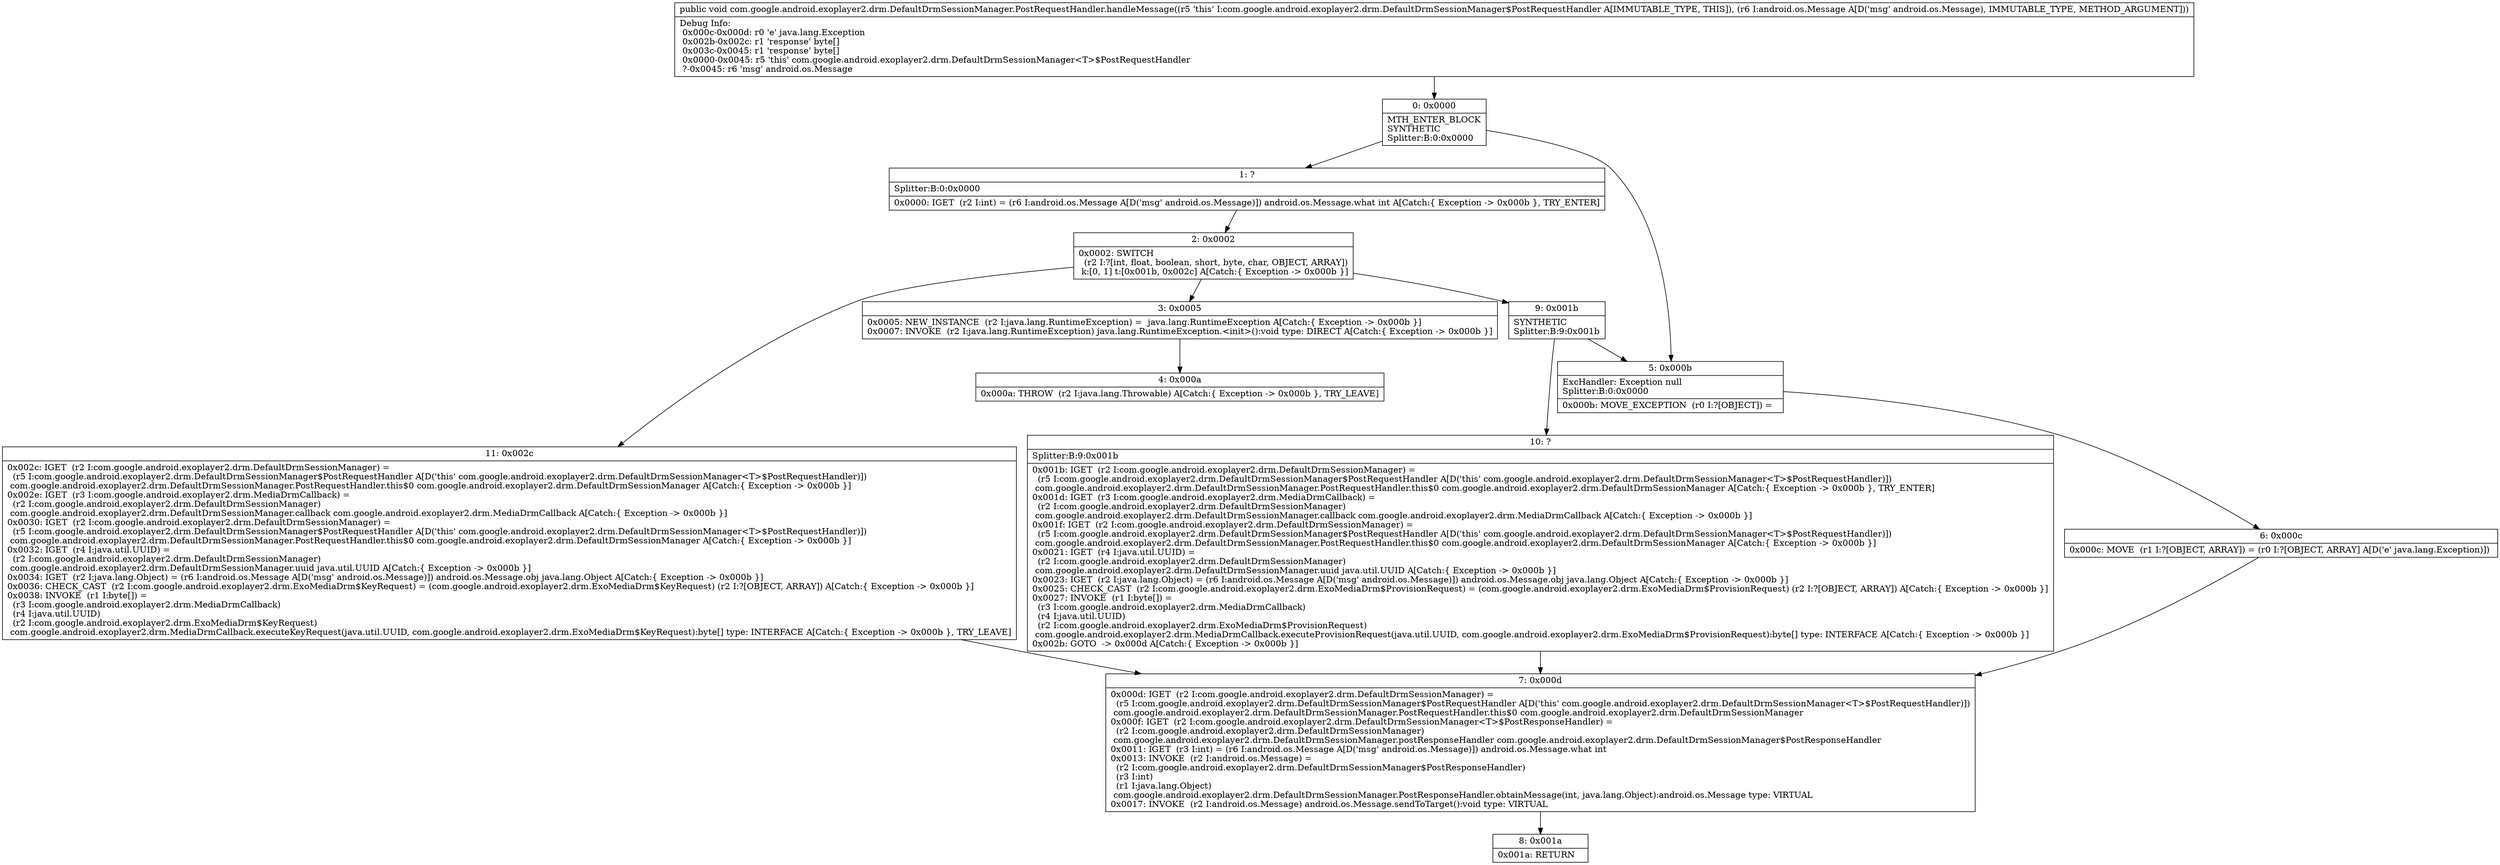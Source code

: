 digraph "CFG forcom.google.android.exoplayer2.drm.DefaultDrmSessionManager.PostRequestHandler.handleMessage(Landroid\/os\/Message;)V" {
Node_0 [shape=record,label="{0\:\ 0x0000|MTH_ENTER_BLOCK\lSYNTHETIC\lSplitter:B:0:0x0000\l}"];
Node_1 [shape=record,label="{1\:\ ?|Splitter:B:0:0x0000\l|0x0000: IGET  (r2 I:int) = (r6 I:android.os.Message A[D('msg' android.os.Message)]) android.os.Message.what int A[Catch:\{ Exception \-\> 0x000b \}, TRY_ENTER]\l}"];
Node_2 [shape=record,label="{2\:\ 0x0002|0x0002: SWITCH  \l  (r2 I:?[int, float, boolean, short, byte, char, OBJECT, ARRAY])\l k:[0, 1] t:[0x001b, 0x002c] A[Catch:\{ Exception \-\> 0x000b \}]\l}"];
Node_3 [shape=record,label="{3\:\ 0x0005|0x0005: NEW_INSTANCE  (r2 I:java.lang.RuntimeException) =  java.lang.RuntimeException A[Catch:\{ Exception \-\> 0x000b \}]\l0x0007: INVOKE  (r2 I:java.lang.RuntimeException) java.lang.RuntimeException.\<init\>():void type: DIRECT A[Catch:\{ Exception \-\> 0x000b \}]\l}"];
Node_4 [shape=record,label="{4\:\ 0x000a|0x000a: THROW  (r2 I:java.lang.Throwable) A[Catch:\{ Exception \-\> 0x000b \}, TRY_LEAVE]\l}"];
Node_5 [shape=record,label="{5\:\ 0x000b|ExcHandler: Exception null\lSplitter:B:0:0x0000\l|0x000b: MOVE_EXCEPTION  (r0 I:?[OBJECT]) =  \l}"];
Node_6 [shape=record,label="{6\:\ 0x000c|0x000c: MOVE  (r1 I:?[OBJECT, ARRAY]) = (r0 I:?[OBJECT, ARRAY] A[D('e' java.lang.Exception)]) \l}"];
Node_7 [shape=record,label="{7\:\ 0x000d|0x000d: IGET  (r2 I:com.google.android.exoplayer2.drm.DefaultDrmSessionManager) = \l  (r5 I:com.google.android.exoplayer2.drm.DefaultDrmSessionManager$PostRequestHandler A[D('this' com.google.android.exoplayer2.drm.DefaultDrmSessionManager\<T\>$PostRequestHandler)])\l com.google.android.exoplayer2.drm.DefaultDrmSessionManager.PostRequestHandler.this$0 com.google.android.exoplayer2.drm.DefaultDrmSessionManager \l0x000f: IGET  (r2 I:com.google.android.exoplayer2.drm.DefaultDrmSessionManager\<T\>$PostResponseHandler) = \l  (r2 I:com.google.android.exoplayer2.drm.DefaultDrmSessionManager)\l com.google.android.exoplayer2.drm.DefaultDrmSessionManager.postResponseHandler com.google.android.exoplayer2.drm.DefaultDrmSessionManager$PostResponseHandler \l0x0011: IGET  (r3 I:int) = (r6 I:android.os.Message A[D('msg' android.os.Message)]) android.os.Message.what int \l0x0013: INVOKE  (r2 I:android.os.Message) = \l  (r2 I:com.google.android.exoplayer2.drm.DefaultDrmSessionManager$PostResponseHandler)\l  (r3 I:int)\l  (r1 I:java.lang.Object)\l com.google.android.exoplayer2.drm.DefaultDrmSessionManager.PostResponseHandler.obtainMessage(int, java.lang.Object):android.os.Message type: VIRTUAL \l0x0017: INVOKE  (r2 I:android.os.Message) android.os.Message.sendToTarget():void type: VIRTUAL \l}"];
Node_8 [shape=record,label="{8\:\ 0x001a|0x001a: RETURN   \l}"];
Node_9 [shape=record,label="{9\:\ 0x001b|SYNTHETIC\lSplitter:B:9:0x001b\l}"];
Node_10 [shape=record,label="{10\:\ ?|Splitter:B:9:0x001b\l|0x001b: IGET  (r2 I:com.google.android.exoplayer2.drm.DefaultDrmSessionManager) = \l  (r5 I:com.google.android.exoplayer2.drm.DefaultDrmSessionManager$PostRequestHandler A[D('this' com.google.android.exoplayer2.drm.DefaultDrmSessionManager\<T\>$PostRequestHandler)])\l com.google.android.exoplayer2.drm.DefaultDrmSessionManager.PostRequestHandler.this$0 com.google.android.exoplayer2.drm.DefaultDrmSessionManager A[Catch:\{ Exception \-\> 0x000b \}, TRY_ENTER]\l0x001d: IGET  (r3 I:com.google.android.exoplayer2.drm.MediaDrmCallback) = \l  (r2 I:com.google.android.exoplayer2.drm.DefaultDrmSessionManager)\l com.google.android.exoplayer2.drm.DefaultDrmSessionManager.callback com.google.android.exoplayer2.drm.MediaDrmCallback A[Catch:\{ Exception \-\> 0x000b \}]\l0x001f: IGET  (r2 I:com.google.android.exoplayer2.drm.DefaultDrmSessionManager) = \l  (r5 I:com.google.android.exoplayer2.drm.DefaultDrmSessionManager$PostRequestHandler A[D('this' com.google.android.exoplayer2.drm.DefaultDrmSessionManager\<T\>$PostRequestHandler)])\l com.google.android.exoplayer2.drm.DefaultDrmSessionManager.PostRequestHandler.this$0 com.google.android.exoplayer2.drm.DefaultDrmSessionManager A[Catch:\{ Exception \-\> 0x000b \}]\l0x0021: IGET  (r4 I:java.util.UUID) = \l  (r2 I:com.google.android.exoplayer2.drm.DefaultDrmSessionManager)\l com.google.android.exoplayer2.drm.DefaultDrmSessionManager.uuid java.util.UUID A[Catch:\{ Exception \-\> 0x000b \}]\l0x0023: IGET  (r2 I:java.lang.Object) = (r6 I:android.os.Message A[D('msg' android.os.Message)]) android.os.Message.obj java.lang.Object A[Catch:\{ Exception \-\> 0x000b \}]\l0x0025: CHECK_CAST  (r2 I:com.google.android.exoplayer2.drm.ExoMediaDrm$ProvisionRequest) = (com.google.android.exoplayer2.drm.ExoMediaDrm$ProvisionRequest) (r2 I:?[OBJECT, ARRAY]) A[Catch:\{ Exception \-\> 0x000b \}]\l0x0027: INVOKE  (r1 I:byte[]) = \l  (r3 I:com.google.android.exoplayer2.drm.MediaDrmCallback)\l  (r4 I:java.util.UUID)\l  (r2 I:com.google.android.exoplayer2.drm.ExoMediaDrm$ProvisionRequest)\l com.google.android.exoplayer2.drm.MediaDrmCallback.executeProvisionRequest(java.util.UUID, com.google.android.exoplayer2.drm.ExoMediaDrm$ProvisionRequest):byte[] type: INTERFACE A[Catch:\{ Exception \-\> 0x000b \}]\l0x002b: GOTO  \-\> 0x000d A[Catch:\{ Exception \-\> 0x000b \}]\l}"];
Node_11 [shape=record,label="{11\:\ 0x002c|0x002c: IGET  (r2 I:com.google.android.exoplayer2.drm.DefaultDrmSessionManager) = \l  (r5 I:com.google.android.exoplayer2.drm.DefaultDrmSessionManager$PostRequestHandler A[D('this' com.google.android.exoplayer2.drm.DefaultDrmSessionManager\<T\>$PostRequestHandler)])\l com.google.android.exoplayer2.drm.DefaultDrmSessionManager.PostRequestHandler.this$0 com.google.android.exoplayer2.drm.DefaultDrmSessionManager A[Catch:\{ Exception \-\> 0x000b \}]\l0x002e: IGET  (r3 I:com.google.android.exoplayer2.drm.MediaDrmCallback) = \l  (r2 I:com.google.android.exoplayer2.drm.DefaultDrmSessionManager)\l com.google.android.exoplayer2.drm.DefaultDrmSessionManager.callback com.google.android.exoplayer2.drm.MediaDrmCallback A[Catch:\{ Exception \-\> 0x000b \}]\l0x0030: IGET  (r2 I:com.google.android.exoplayer2.drm.DefaultDrmSessionManager) = \l  (r5 I:com.google.android.exoplayer2.drm.DefaultDrmSessionManager$PostRequestHandler A[D('this' com.google.android.exoplayer2.drm.DefaultDrmSessionManager\<T\>$PostRequestHandler)])\l com.google.android.exoplayer2.drm.DefaultDrmSessionManager.PostRequestHandler.this$0 com.google.android.exoplayer2.drm.DefaultDrmSessionManager A[Catch:\{ Exception \-\> 0x000b \}]\l0x0032: IGET  (r4 I:java.util.UUID) = \l  (r2 I:com.google.android.exoplayer2.drm.DefaultDrmSessionManager)\l com.google.android.exoplayer2.drm.DefaultDrmSessionManager.uuid java.util.UUID A[Catch:\{ Exception \-\> 0x000b \}]\l0x0034: IGET  (r2 I:java.lang.Object) = (r6 I:android.os.Message A[D('msg' android.os.Message)]) android.os.Message.obj java.lang.Object A[Catch:\{ Exception \-\> 0x000b \}]\l0x0036: CHECK_CAST  (r2 I:com.google.android.exoplayer2.drm.ExoMediaDrm$KeyRequest) = (com.google.android.exoplayer2.drm.ExoMediaDrm$KeyRequest) (r2 I:?[OBJECT, ARRAY]) A[Catch:\{ Exception \-\> 0x000b \}]\l0x0038: INVOKE  (r1 I:byte[]) = \l  (r3 I:com.google.android.exoplayer2.drm.MediaDrmCallback)\l  (r4 I:java.util.UUID)\l  (r2 I:com.google.android.exoplayer2.drm.ExoMediaDrm$KeyRequest)\l com.google.android.exoplayer2.drm.MediaDrmCallback.executeKeyRequest(java.util.UUID, com.google.android.exoplayer2.drm.ExoMediaDrm$KeyRequest):byte[] type: INTERFACE A[Catch:\{ Exception \-\> 0x000b \}, TRY_LEAVE]\l}"];
MethodNode[shape=record,label="{public void com.google.android.exoplayer2.drm.DefaultDrmSessionManager.PostRequestHandler.handleMessage((r5 'this' I:com.google.android.exoplayer2.drm.DefaultDrmSessionManager$PostRequestHandler A[IMMUTABLE_TYPE, THIS]), (r6 I:android.os.Message A[D('msg' android.os.Message), IMMUTABLE_TYPE, METHOD_ARGUMENT]))  | Debug Info:\l  0x000c\-0x000d: r0 'e' java.lang.Exception\l  0x002b\-0x002c: r1 'response' byte[]\l  0x003c\-0x0045: r1 'response' byte[]\l  0x0000\-0x0045: r5 'this' com.google.android.exoplayer2.drm.DefaultDrmSessionManager\<T\>$PostRequestHandler\l  ?\-0x0045: r6 'msg' android.os.Message\l}"];
MethodNode -> Node_0;
Node_0 -> Node_1;
Node_0 -> Node_5;
Node_1 -> Node_2;
Node_2 -> Node_3;
Node_2 -> Node_9;
Node_2 -> Node_11;
Node_3 -> Node_4;
Node_5 -> Node_6;
Node_6 -> Node_7;
Node_7 -> Node_8;
Node_9 -> Node_10;
Node_9 -> Node_5;
Node_10 -> Node_7;
Node_11 -> Node_7;
}

